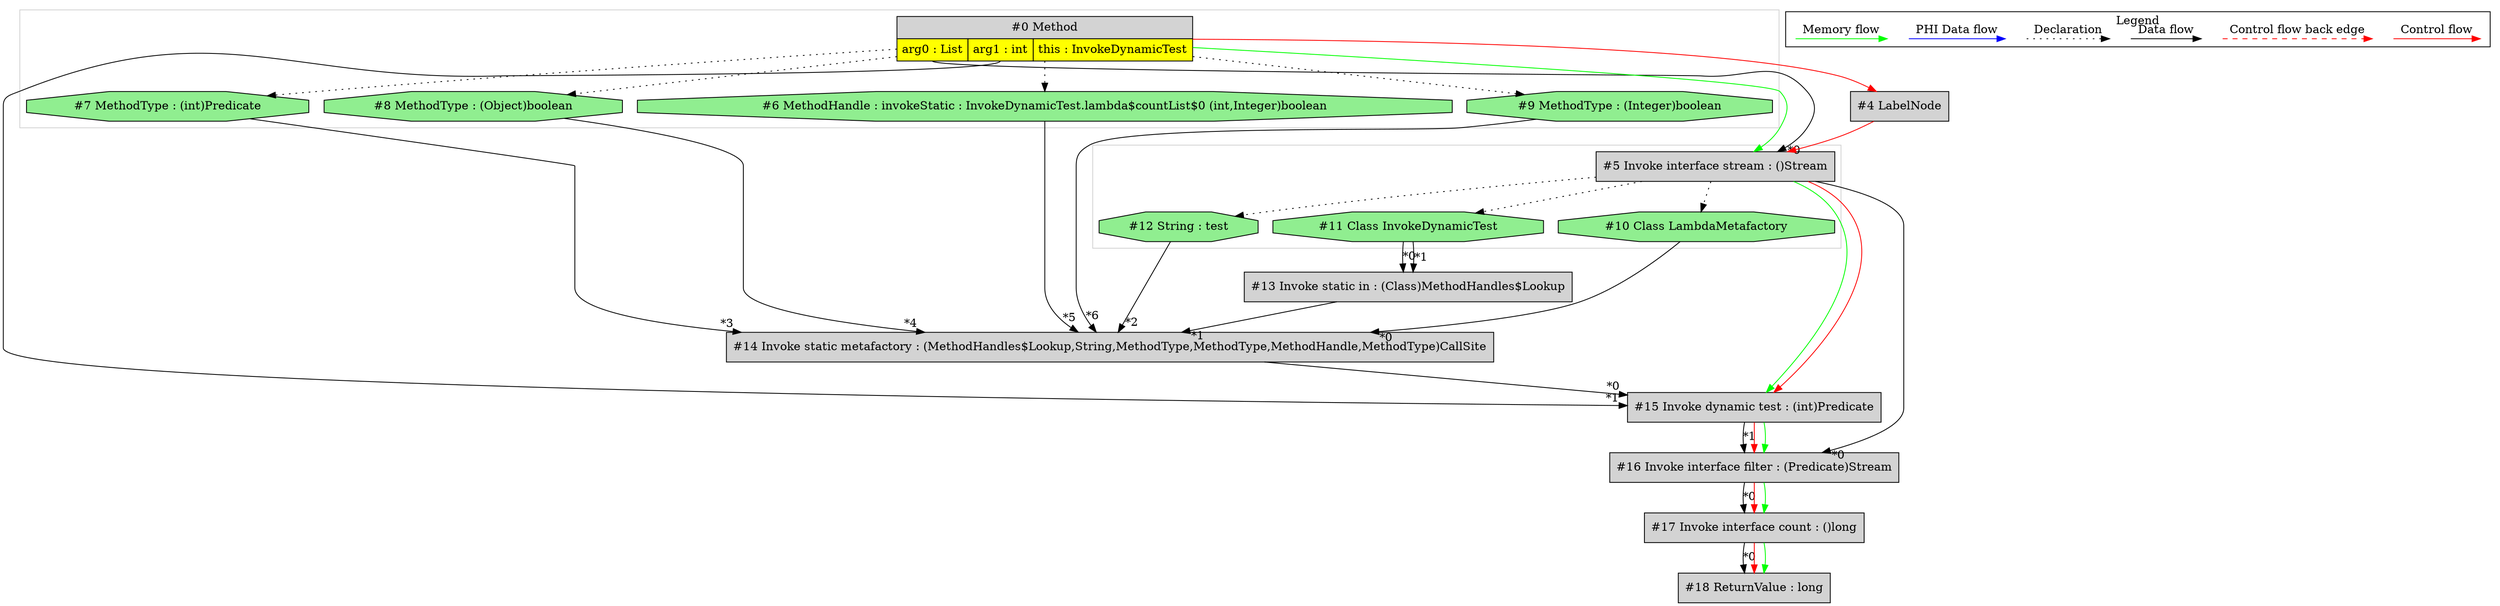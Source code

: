 digraph {
 ordering="in";
 node0[margin="0", label=<<table border="0" cellborder="1" cellspacing="0" cellpadding="5"><tr><td colspan="3">#0 Method</td></tr><tr><td port="prj2" bgcolor="yellow">arg0 : List</td><td port="prj1" bgcolor="yellow">arg1 : int</td><td port="prj3" bgcolor="yellow">this : InvokeDynamicTest</td></tr></table>>,shape=none, fillcolor=lightgrey, style=filled];
 node5[label="#5 Invoke interface stream : ()Stream",shape=box, fillcolor=lightgrey, style=filled];
 node0:prj2 -> node5[headlabel="*0", labeldistance=2];
 node4 -> node5[labeldistance=2, color=red, fontcolor=red];
 node0 -> node5[labeldistance=2, color=green, constraint=false];
 node4[label="#4 LabelNode",shape=box, fillcolor=lightgrey, style=filled];
 node0 -> node4[labeldistance=2, color=red, fontcolor=red];
 node11[label="#11 Class InvokeDynamicTest",shape=octagon, fillcolor=lightgreen, style=filled];
 node5 -> node11[style=dotted];
 node13[label="#13 Invoke static in : (Class)MethodHandles$Lookup",shape=box, fillcolor=lightgrey, style=filled];
 node11 -> node13[headlabel="*0", labeldistance=2];
 node11 -> node13[headlabel="*1", labeldistance=2];
 node14[label="#14 Invoke static metafactory : (MethodHandles$Lookup,String,MethodType,MethodType,MethodHandle,MethodType)CallSite",shape=box, fillcolor=lightgrey, style=filled];
 node10 -> node14[headlabel="*0", labeldistance=2];
 node13 -> node14[headlabel="*1", labeldistance=2];
 node12 -> node14[headlabel="*2", labeldistance=2];
 node7 -> node14[headlabel="*3", labeldistance=2];
 node8 -> node14[headlabel="*4", labeldistance=2];
 node6 -> node14[headlabel="*5", labeldistance=2];
 node9 -> node14[headlabel="*6", labeldistance=2];
 node9[label="#9 MethodType : (Integer)boolean",shape=octagon, fillcolor=lightgreen, style=filled];
 node0 -> node9[style=dotted];
 node6[label="#6 MethodHandle : invokeStatic : InvokeDynamicTest.lambda$countList$0 (int,Integer)boolean",shape=octagon, fillcolor=lightgreen, style=filled];
 node0 -> node6[style=dotted];
 node8[label="#8 MethodType : (Object)boolean",shape=octagon, fillcolor=lightgreen, style=filled];
 node0 -> node8[style=dotted];
 node7[label="#7 MethodType : (int)Predicate",shape=octagon, fillcolor=lightgreen, style=filled];
 node0 -> node7[style=dotted];
 node12[label="#12 String : test",shape=octagon, fillcolor=lightgreen, style=filled];
 node5 -> node12[style=dotted];
 node10[label="#10 Class LambdaMetafactory",shape=octagon, fillcolor=lightgreen, style=filled];
 node5 -> node10[style=dotted];
 node15[label="#15 Invoke dynamic test : (int)Predicate",shape=box, fillcolor=lightgrey, style=filled];
 node14 -> node15[headlabel="*0", labeldistance=2];
 node0:prj1 -> node15[headlabel="*1", labeldistance=2];
 node5 -> node15[labeldistance=2, color=green, constraint=false];
 node5 -> node15[labeldistance=2, color=red, fontcolor=red];
 node16[label="#16 Invoke interface filter : (Predicate)Stream",shape=box, fillcolor=lightgrey, style=filled];
 node5 -> node16[headlabel="*0", labeldistance=2];
 node15 -> node16[headlabel="*1", labeldistance=2];
 node15 -> node16[labeldistance=2, color=red, fontcolor=red];
 node15 -> node16[labeldistance=2, color=green, constraint=false];
 node17[label="#17 Invoke interface count : ()long",shape=box, fillcolor=lightgrey, style=filled];
 node16 -> node17[headlabel="*0", labeldistance=2];
 node16 -> node17[labeldistance=2, color=red, fontcolor=red];
 node16 -> node17[labeldistance=2, color=green, constraint=false];
 node18[label="#18 ReturnValue : long",shape=box, fillcolor=lightgrey, style=filled];
 node17 -> node18[headlabel="*0", labeldistance=2];
 node17 -> node18[labeldistance=2, color=red, fontcolor=red];
 node17 -> node18[labeldistance=2, color=green, constraint=false];
 subgraph cluster_0 {
  color=lightgray;
  node0;
  node6;
  node7;
  node8;
  node9;
 }
 subgraph cluster_1 {
  color=lightgray;
  node5;
  node10;
  node11;
  node12;
 }
 subgraph cluster_000 {
  label = "Legend";
  node [shape=point]
  {
   rank=same;
   c0 [style = invis];
   c1 [style = invis];
   c2 [style = invis];
   c3 [style = invis];
   d0 [style = invis];
   d1 [style = invis];
   d2 [style = invis];
   d3 [style = invis];
   d4 [style = invis];
   d5 [style = invis];
   d6 [style = invis];
   d7 [style = invis];
  }
  c0 -> c1 [label="Control flow", style=solid, color=red]
  c2 -> c3 [label="Control flow back edge", style=dashed, color=red]
  d0 -> d1 [label="Data flow"]
  d2 -> d3 [label="Declaration", style=dotted]
  d4 -> d5 [label="PHI Data flow", color=blue]
  d6 -> d7 [label="Memory flow", color=green]
 }

}
